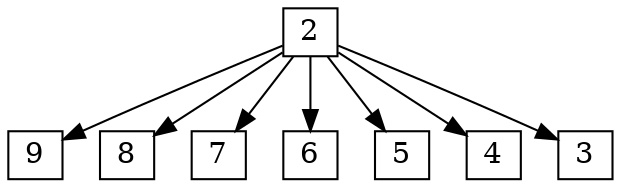 digraph {
    graph [rankdir=TB
          ,bgcolor=white];
    node [shape=box
         ,width=0.1
         ,height=0.1];
    0 [label=2];
    1 [label=9];
    2 [label=8];
    3 [label=7];
    4 [label=6];
    5 [label=5];
    6 [label=4];
    7 [label=3];
    0 -> 7 [label=""];
    0 -> 6 [label=""];
    0 -> 5 [label=""];
    0 -> 4 [label=""];
    0 -> 3 [label=""];
    0 -> 2 [label=""];
    0 -> 1 [label=""];
}